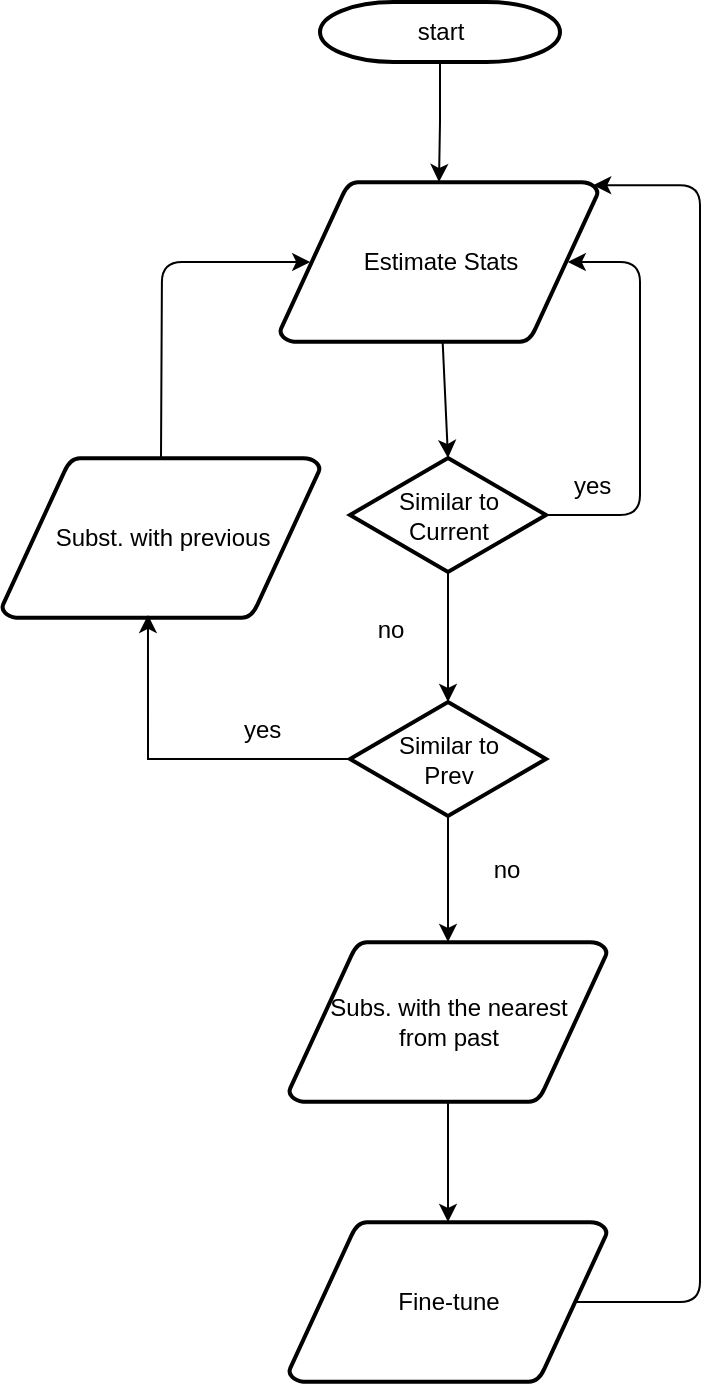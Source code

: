 <mxfile version="22.1.7" type="github">
  <diagram id="6a731a19-8d31-9384-78a2-239565b7b9f0" name="Page-1">
    <mxGraphModel dx="2074" dy="1075" grid="1" gridSize="10" guides="1" tooltips="1" connect="1" arrows="1" fold="1" page="1" pageScale="1" pageWidth="1169" pageHeight="827" background="none" math="0" shadow="0">
      <root>
        <mxCell id="0" />
        <mxCell id="1" parent="0" />
        <mxCell id="2" value="start" style="shape=mxgraph.flowchart.terminator;strokeWidth=2;gradientColor=none;gradientDirection=north;fontStyle=0;html=1;" parent="1" vertex="1">
          <mxGeometry x="260" y="60" width="120" height="30" as="geometry" />
        </mxCell>
        <mxCell id="4" value="Subst. with previous" style="shape=mxgraph.flowchart.data;strokeWidth=2;gradientColor=none;gradientDirection=north;fontStyle=0;html=1;" parent="1" vertex="1">
          <mxGeometry x="101" y="288" width="159" height="80" as="geometry" />
        </mxCell>
        <mxCell id="5" value="Estimate Stats" style="shape=mxgraph.flowchart.data;strokeWidth=2;gradientColor=none;gradientDirection=north;fontStyle=0;html=1;" parent="1" vertex="1">
          <mxGeometry x="240" y="150" width="159" height="80" as="geometry" />
        </mxCell>
        <mxCell id="6" value="&lt;div&gt;Similar to &lt;br&gt;&lt;/div&gt;&lt;div&gt;Current&lt;br&gt;&lt;/div&gt;" style="shape=mxgraph.flowchart.decision;strokeWidth=2;gradientColor=none;gradientDirection=north;fontStyle=0;html=1;" parent="1" vertex="1">
          <mxGeometry x="275" y="288" width="98" height="57" as="geometry" />
        </mxCell>
        <mxCell id="9" style="entryX=0.5;entryY=0;entryPerimeter=0;fontStyle=1;strokeColor=#000000;strokeWidth=1;html=1;" parent="1" source="5" target="6" edge="1">
          <mxGeometry relative="1" as="geometry" />
        </mxCell>
        <mxCell id="10" value="" style="edgeStyle=elbowEdgeStyle;elbow=horizontal;entryX=0.905;entryY=0.5;entryPerimeter=0;exitX=1;exitY=0.5;exitPerimeter=0;fontStyle=1;strokeColor=#000000;strokeWidth=1;html=1;entryDx=0;entryDy=0;" parent="1" source="6" target="5" edge="1">
          <mxGeometry x="381" y="28.5" width="100" height="100" as="geometry">
            <mxPoint x="750" y="447" as="sourcePoint" />
            <mxPoint x="545" y="373.71" as="targetPoint" />
            <Array as="points">
              <mxPoint x="420" y="260" />
            </Array>
          </mxGeometry>
        </mxCell>
        <mxCell id="11" value="yes" style="text;fontStyle=0;html=1;strokeColor=none;gradientColor=none;fillColor=none;strokeWidth=2;" parent="1" vertex="1">
          <mxGeometry x="385" y="288" width="40" height="26" as="geometry" />
        </mxCell>
        <mxCell id="14" value="no" style="text;fontStyle=0;html=1;strokeColor=none;gradientColor=none;fillColor=none;strokeWidth=2;align=center;" parent="1" vertex="1">
          <mxGeometry x="275" y="360" width="40" height="26" as="geometry" />
        </mxCell>
        <mxCell id="jGgedQgBhROpa46BYDDU-56" style="edgeStyle=orthogonalEdgeStyle;rounded=0;orthogonalLoop=1;jettySize=auto;html=1;exitX=0.5;exitY=1;exitDx=0;exitDy=0;exitPerimeter=0;entryX=0.5;entryY=0;entryDx=0;entryDy=0;entryPerimeter=0;" edge="1" parent="1" source="2" target="5">
          <mxGeometry relative="1" as="geometry" />
        </mxCell>
        <mxCell id="jGgedQgBhROpa46BYDDU-72" style="edgeStyle=orthogonalEdgeStyle;rounded=0;orthogonalLoop=1;jettySize=auto;html=1;exitX=0.5;exitY=1;exitDx=0;exitDy=0;exitPerimeter=0;" edge="1" parent="1" source="jGgedQgBhROpa46BYDDU-59" target="jGgedQgBhROpa46BYDDU-71">
          <mxGeometry relative="1" as="geometry" />
        </mxCell>
        <mxCell id="jGgedQgBhROpa46BYDDU-59" value="&lt;div&gt;Similar to &lt;br&gt;&lt;/div&gt;&lt;div&gt;Prev&lt;br&gt;&lt;/div&gt;" style="shape=mxgraph.flowchart.decision;strokeWidth=2;gradientColor=none;gradientDirection=north;fontStyle=0;html=1;" vertex="1" parent="1">
          <mxGeometry x="275" y="410" width="98" height="57" as="geometry" />
        </mxCell>
        <mxCell id="jGgedQgBhROpa46BYDDU-63" style="edgeStyle=orthogonalEdgeStyle;rounded=0;orthogonalLoop=1;jettySize=auto;html=1;exitX=0.5;exitY=1;exitDx=0;exitDy=0;exitPerimeter=0;entryX=0.5;entryY=0;entryDx=0;entryDy=0;entryPerimeter=0;" edge="1" parent="1" source="6" target="jGgedQgBhROpa46BYDDU-59">
          <mxGeometry relative="1" as="geometry" />
        </mxCell>
        <mxCell id="jGgedQgBhROpa46BYDDU-67" value="" style="edgeStyle=elbowEdgeStyle;elbow=horizontal;entryX=0.095;entryY=0.5;entryPerimeter=0;exitX=0.5;exitY=0;exitPerimeter=0;fontStyle=1;strokeColor=#000000;strokeWidth=1;html=1;entryDx=0;entryDy=0;exitDx=0;exitDy=0;" edge="1" parent="1" source="4" target="5">
          <mxGeometry x="381" y="28.5" width="100" height="100" as="geometry">
            <mxPoint x="383" y="327" as="sourcePoint" />
            <mxPoint x="394" y="200" as="targetPoint" />
            <Array as="points">
              <mxPoint x="181" y="230" />
            </Array>
          </mxGeometry>
        </mxCell>
        <mxCell id="jGgedQgBhROpa46BYDDU-69" style="edgeStyle=orthogonalEdgeStyle;rounded=0;orthogonalLoop=1;jettySize=auto;html=1;exitX=0;exitY=0.5;exitDx=0;exitDy=0;exitPerimeter=0;entryX=0.459;entryY=0.981;entryDx=0;entryDy=0;entryPerimeter=0;" edge="1" parent="1" source="jGgedQgBhROpa46BYDDU-59" target="4">
          <mxGeometry relative="1" as="geometry" />
        </mxCell>
        <mxCell id="jGgedQgBhROpa46BYDDU-70" value="yes" style="text;fontStyle=0;html=1;strokeColor=none;gradientColor=none;fillColor=none;strokeWidth=2;" vertex="1" parent="1">
          <mxGeometry x="220" y="410" width="40" height="26" as="geometry" />
        </mxCell>
        <mxCell id="jGgedQgBhROpa46BYDDU-71" value="&lt;div&gt;Subs. with the nearest&lt;/div&gt;&lt;div&gt;from past&lt;br&gt;&lt;/div&gt;" style="shape=mxgraph.flowchart.data;strokeWidth=2;gradientColor=none;gradientDirection=north;fontStyle=0;html=1;" vertex="1" parent="1">
          <mxGeometry x="244.5" y="530" width="159" height="80" as="geometry" />
        </mxCell>
        <mxCell id="jGgedQgBhROpa46BYDDU-73" value="no" style="text;fontStyle=0;html=1;strokeColor=none;gradientColor=none;fillColor=none;strokeWidth=2;align=center;" vertex="1" parent="1">
          <mxGeometry x="333" y="480" width="40" height="26" as="geometry" />
        </mxCell>
        <mxCell id="jGgedQgBhROpa46BYDDU-74" value="Fine-tune" style="shape=mxgraph.flowchart.data;strokeWidth=2;gradientColor=none;gradientDirection=north;fontStyle=0;html=1;" vertex="1" parent="1">
          <mxGeometry x="244.5" y="670" width="159" height="80" as="geometry" />
        </mxCell>
        <mxCell id="jGgedQgBhROpa46BYDDU-75" style="edgeStyle=orthogonalEdgeStyle;rounded=0;orthogonalLoop=1;jettySize=auto;html=1;exitX=0.5;exitY=1;exitDx=0;exitDy=0;exitPerimeter=0;entryX=0.5;entryY=0;entryDx=0;entryDy=0;entryPerimeter=0;" edge="1" parent="1" source="jGgedQgBhROpa46BYDDU-71" target="jGgedQgBhROpa46BYDDU-74">
          <mxGeometry relative="1" as="geometry" />
        </mxCell>
        <mxCell id="jGgedQgBhROpa46BYDDU-76" value="" style="edgeStyle=elbowEdgeStyle;elbow=horizontal;exitX=0.905;exitY=0.5;exitPerimeter=0;fontStyle=1;strokeColor=#000000;strokeWidth=1;html=1;exitDx=0;exitDy=0;entryX=0.985;entryY=0.02;entryDx=0;entryDy=0;entryPerimeter=0;fillColor=#f5f5f5;" edge="1" parent="1" source="jGgedQgBhROpa46BYDDU-74" target="5">
          <mxGeometry x="381" y="28.5" width="100" height="100" as="geometry">
            <mxPoint x="383" y="327" as="sourcePoint" />
            <mxPoint x="480" y="170" as="targetPoint" />
            <Array as="points">
              <mxPoint x="450" y="440" />
            </Array>
          </mxGeometry>
        </mxCell>
      </root>
    </mxGraphModel>
  </diagram>
</mxfile>
